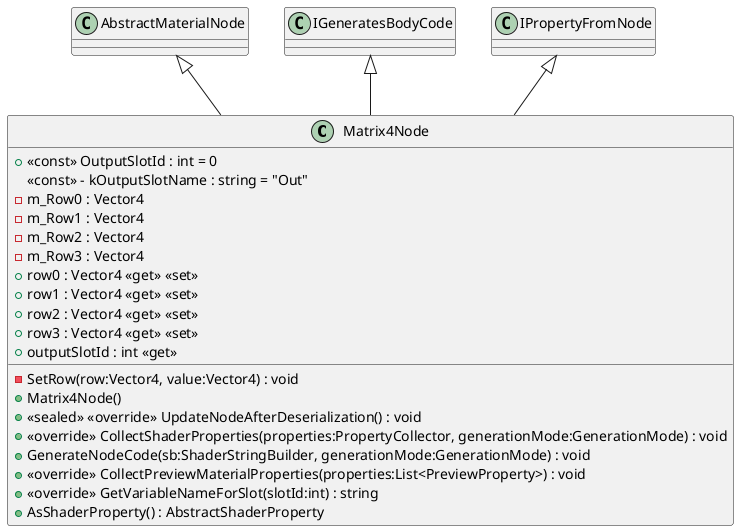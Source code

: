 @startuml
class Matrix4Node {
    + <<const>> OutputSlotId : int = 0
    <<const>> - kOutputSlotName : string = "Out"
    - m_Row0 : Vector4
    - m_Row1 : Vector4
    - m_Row2 : Vector4
    - m_Row3 : Vector4
    + row0 : Vector4 <<get>> <<set>>
    + row1 : Vector4 <<get>> <<set>>
    + row2 : Vector4 <<get>> <<set>>
    + row3 : Vector4 <<get>> <<set>>
    - SetRow(row:Vector4, value:Vector4) : void
    + Matrix4Node()
    + <<sealed>> <<override>> UpdateNodeAfterDeserialization() : void
    + <<override>> CollectShaderProperties(properties:PropertyCollector, generationMode:GenerationMode) : void
    + GenerateNodeCode(sb:ShaderStringBuilder, generationMode:GenerationMode) : void
    + <<override>> CollectPreviewMaterialProperties(properties:List<PreviewProperty>) : void
    + <<override>> GetVariableNameForSlot(slotId:int) : string
    + AsShaderProperty() : AbstractShaderProperty
    + outputSlotId : int <<get>>
}
AbstractMaterialNode <|-- Matrix4Node
IGeneratesBodyCode <|-- Matrix4Node
IPropertyFromNode <|-- Matrix4Node
@enduml
